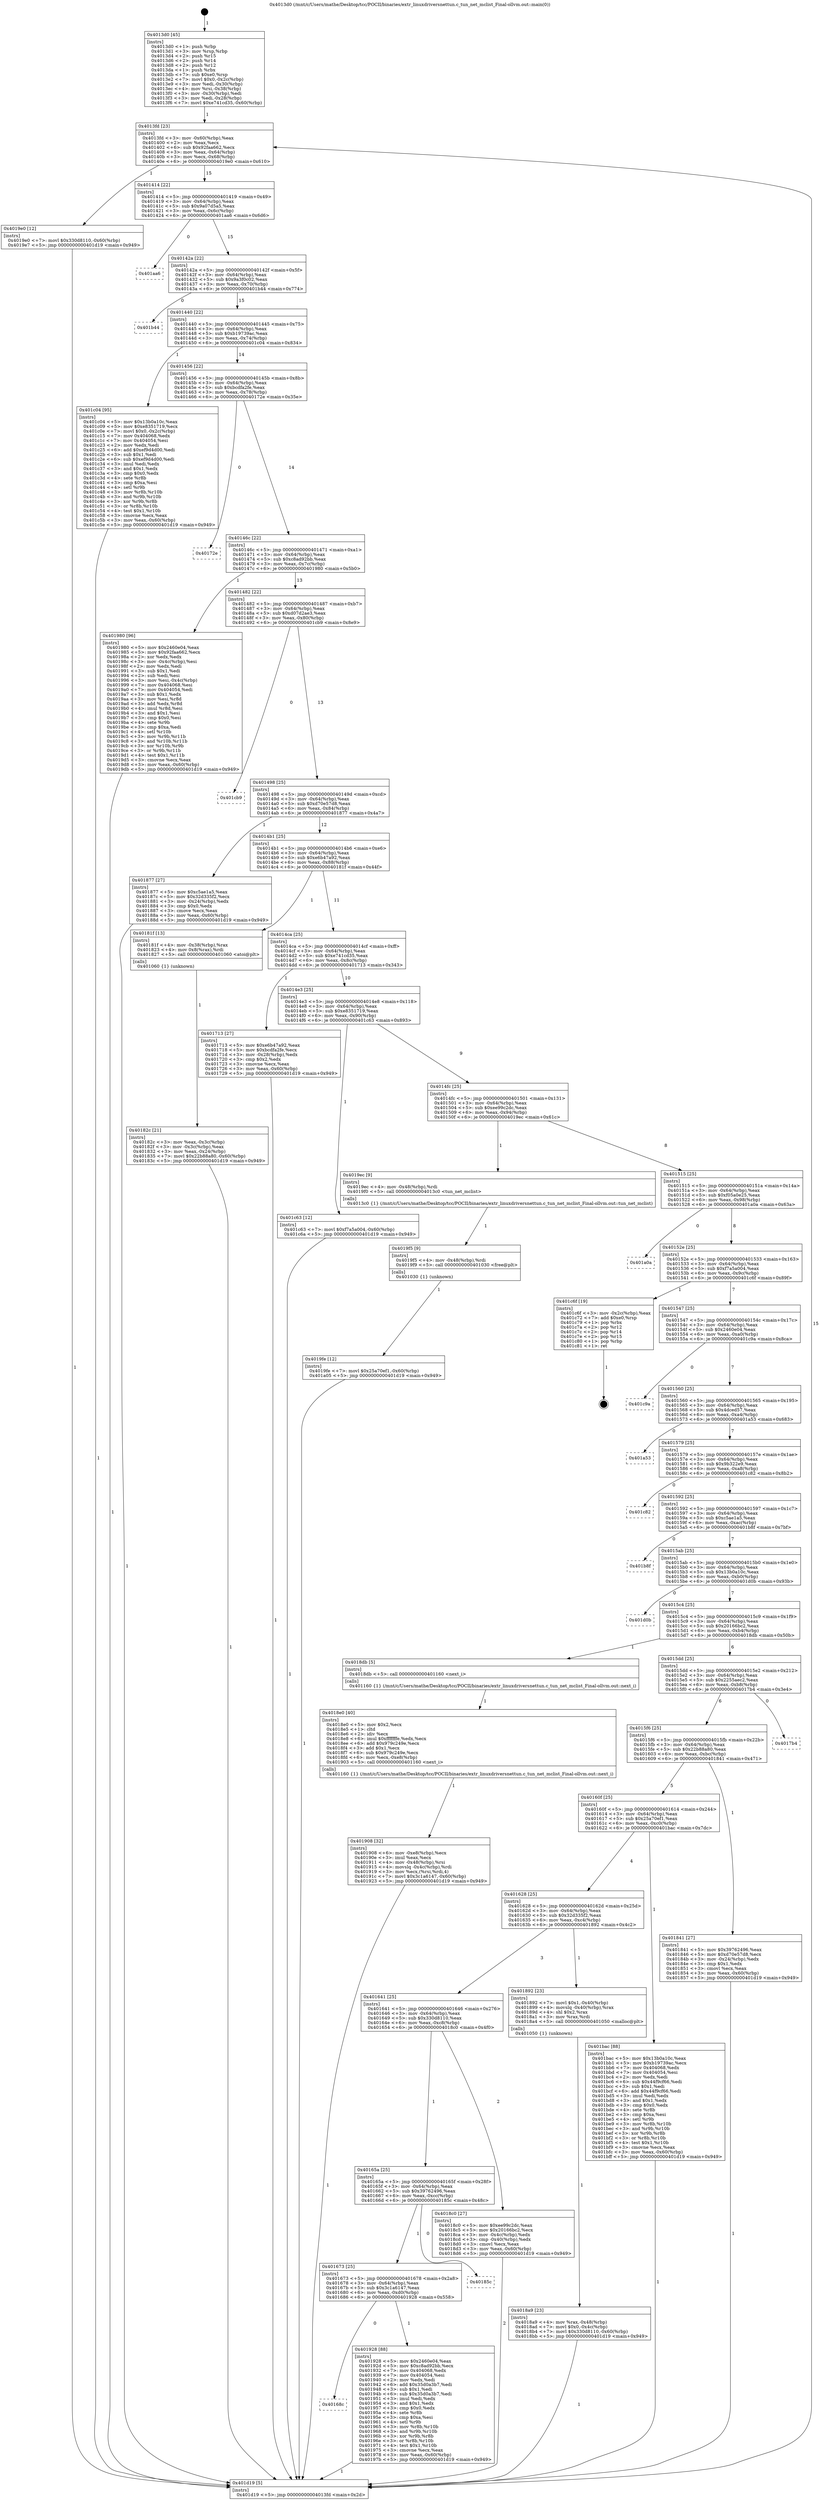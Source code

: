 digraph "0x4013d0" {
  label = "0x4013d0 (/mnt/c/Users/mathe/Desktop/tcc/POCII/binaries/extr_linuxdriversnettun.c_tun_net_mclist_Final-ollvm.out::main(0))"
  labelloc = "t"
  node[shape=record]

  Entry [label="",width=0.3,height=0.3,shape=circle,fillcolor=black,style=filled]
  "0x4013fd" [label="{
     0x4013fd [23]\l
     | [instrs]\l
     &nbsp;&nbsp;0x4013fd \<+3\>: mov -0x60(%rbp),%eax\l
     &nbsp;&nbsp;0x401400 \<+2\>: mov %eax,%ecx\l
     &nbsp;&nbsp;0x401402 \<+6\>: sub $0x92faa662,%ecx\l
     &nbsp;&nbsp;0x401408 \<+3\>: mov %eax,-0x64(%rbp)\l
     &nbsp;&nbsp;0x40140b \<+3\>: mov %ecx,-0x68(%rbp)\l
     &nbsp;&nbsp;0x40140e \<+6\>: je 00000000004019e0 \<main+0x610\>\l
  }"]
  "0x4019e0" [label="{
     0x4019e0 [12]\l
     | [instrs]\l
     &nbsp;&nbsp;0x4019e0 \<+7\>: movl $0x330d8110,-0x60(%rbp)\l
     &nbsp;&nbsp;0x4019e7 \<+5\>: jmp 0000000000401d19 \<main+0x949\>\l
  }"]
  "0x401414" [label="{
     0x401414 [22]\l
     | [instrs]\l
     &nbsp;&nbsp;0x401414 \<+5\>: jmp 0000000000401419 \<main+0x49\>\l
     &nbsp;&nbsp;0x401419 \<+3\>: mov -0x64(%rbp),%eax\l
     &nbsp;&nbsp;0x40141c \<+5\>: sub $0x9a07d5a5,%eax\l
     &nbsp;&nbsp;0x401421 \<+3\>: mov %eax,-0x6c(%rbp)\l
     &nbsp;&nbsp;0x401424 \<+6\>: je 0000000000401aa6 \<main+0x6d6\>\l
  }"]
  Exit [label="",width=0.3,height=0.3,shape=circle,fillcolor=black,style=filled,peripheries=2]
  "0x401aa6" [label="{
     0x401aa6\l
  }", style=dashed]
  "0x40142a" [label="{
     0x40142a [22]\l
     | [instrs]\l
     &nbsp;&nbsp;0x40142a \<+5\>: jmp 000000000040142f \<main+0x5f\>\l
     &nbsp;&nbsp;0x40142f \<+3\>: mov -0x64(%rbp),%eax\l
     &nbsp;&nbsp;0x401432 \<+5\>: sub $0x9a3f0c02,%eax\l
     &nbsp;&nbsp;0x401437 \<+3\>: mov %eax,-0x70(%rbp)\l
     &nbsp;&nbsp;0x40143a \<+6\>: je 0000000000401b44 \<main+0x774\>\l
  }"]
  "0x4019fe" [label="{
     0x4019fe [12]\l
     | [instrs]\l
     &nbsp;&nbsp;0x4019fe \<+7\>: movl $0x25a70ef1,-0x60(%rbp)\l
     &nbsp;&nbsp;0x401a05 \<+5\>: jmp 0000000000401d19 \<main+0x949\>\l
  }"]
  "0x401b44" [label="{
     0x401b44\l
  }", style=dashed]
  "0x401440" [label="{
     0x401440 [22]\l
     | [instrs]\l
     &nbsp;&nbsp;0x401440 \<+5\>: jmp 0000000000401445 \<main+0x75\>\l
     &nbsp;&nbsp;0x401445 \<+3\>: mov -0x64(%rbp),%eax\l
     &nbsp;&nbsp;0x401448 \<+5\>: sub $0xb19739ac,%eax\l
     &nbsp;&nbsp;0x40144d \<+3\>: mov %eax,-0x74(%rbp)\l
     &nbsp;&nbsp;0x401450 \<+6\>: je 0000000000401c04 \<main+0x834\>\l
  }"]
  "0x4019f5" [label="{
     0x4019f5 [9]\l
     | [instrs]\l
     &nbsp;&nbsp;0x4019f5 \<+4\>: mov -0x48(%rbp),%rdi\l
     &nbsp;&nbsp;0x4019f9 \<+5\>: call 0000000000401030 \<free@plt\>\l
     | [calls]\l
     &nbsp;&nbsp;0x401030 \{1\} (unknown)\l
  }"]
  "0x401c04" [label="{
     0x401c04 [95]\l
     | [instrs]\l
     &nbsp;&nbsp;0x401c04 \<+5\>: mov $0x13b0a10c,%eax\l
     &nbsp;&nbsp;0x401c09 \<+5\>: mov $0xe8351719,%ecx\l
     &nbsp;&nbsp;0x401c0e \<+7\>: movl $0x0,-0x2c(%rbp)\l
     &nbsp;&nbsp;0x401c15 \<+7\>: mov 0x404068,%edx\l
     &nbsp;&nbsp;0x401c1c \<+7\>: mov 0x404054,%esi\l
     &nbsp;&nbsp;0x401c23 \<+2\>: mov %edx,%edi\l
     &nbsp;&nbsp;0x401c25 \<+6\>: add $0xef9d4d00,%edi\l
     &nbsp;&nbsp;0x401c2b \<+3\>: sub $0x1,%edi\l
     &nbsp;&nbsp;0x401c2e \<+6\>: sub $0xef9d4d00,%edi\l
     &nbsp;&nbsp;0x401c34 \<+3\>: imul %edi,%edx\l
     &nbsp;&nbsp;0x401c37 \<+3\>: and $0x1,%edx\l
     &nbsp;&nbsp;0x401c3a \<+3\>: cmp $0x0,%edx\l
     &nbsp;&nbsp;0x401c3d \<+4\>: sete %r8b\l
     &nbsp;&nbsp;0x401c41 \<+3\>: cmp $0xa,%esi\l
     &nbsp;&nbsp;0x401c44 \<+4\>: setl %r9b\l
     &nbsp;&nbsp;0x401c48 \<+3\>: mov %r8b,%r10b\l
     &nbsp;&nbsp;0x401c4b \<+3\>: and %r9b,%r10b\l
     &nbsp;&nbsp;0x401c4e \<+3\>: xor %r9b,%r8b\l
     &nbsp;&nbsp;0x401c51 \<+3\>: or %r8b,%r10b\l
     &nbsp;&nbsp;0x401c54 \<+4\>: test $0x1,%r10b\l
     &nbsp;&nbsp;0x401c58 \<+3\>: cmovne %ecx,%eax\l
     &nbsp;&nbsp;0x401c5b \<+3\>: mov %eax,-0x60(%rbp)\l
     &nbsp;&nbsp;0x401c5e \<+5\>: jmp 0000000000401d19 \<main+0x949\>\l
  }"]
  "0x401456" [label="{
     0x401456 [22]\l
     | [instrs]\l
     &nbsp;&nbsp;0x401456 \<+5\>: jmp 000000000040145b \<main+0x8b\>\l
     &nbsp;&nbsp;0x40145b \<+3\>: mov -0x64(%rbp),%eax\l
     &nbsp;&nbsp;0x40145e \<+5\>: sub $0xbcdfa2fe,%eax\l
     &nbsp;&nbsp;0x401463 \<+3\>: mov %eax,-0x78(%rbp)\l
     &nbsp;&nbsp;0x401466 \<+6\>: je 000000000040172e \<main+0x35e\>\l
  }"]
  "0x40168c" [label="{
     0x40168c\l
  }", style=dashed]
  "0x40172e" [label="{
     0x40172e\l
  }", style=dashed]
  "0x40146c" [label="{
     0x40146c [22]\l
     | [instrs]\l
     &nbsp;&nbsp;0x40146c \<+5\>: jmp 0000000000401471 \<main+0xa1\>\l
     &nbsp;&nbsp;0x401471 \<+3\>: mov -0x64(%rbp),%eax\l
     &nbsp;&nbsp;0x401474 \<+5\>: sub $0xc8ad92bb,%eax\l
     &nbsp;&nbsp;0x401479 \<+3\>: mov %eax,-0x7c(%rbp)\l
     &nbsp;&nbsp;0x40147c \<+6\>: je 0000000000401980 \<main+0x5b0\>\l
  }"]
  "0x401928" [label="{
     0x401928 [88]\l
     | [instrs]\l
     &nbsp;&nbsp;0x401928 \<+5\>: mov $0x2460e04,%eax\l
     &nbsp;&nbsp;0x40192d \<+5\>: mov $0xc8ad92bb,%ecx\l
     &nbsp;&nbsp;0x401932 \<+7\>: mov 0x404068,%edx\l
     &nbsp;&nbsp;0x401939 \<+7\>: mov 0x404054,%esi\l
     &nbsp;&nbsp;0x401940 \<+2\>: mov %edx,%edi\l
     &nbsp;&nbsp;0x401942 \<+6\>: add $0x35d0a3b7,%edi\l
     &nbsp;&nbsp;0x401948 \<+3\>: sub $0x1,%edi\l
     &nbsp;&nbsp;0x40194b \<+6\>: sub $0x35d0a3b7,%edi\l
     &nbsp;&nbsp;0x401951 \<+3\>: imul %edi,%edx\l
     &nbsp;&nbsp;0x401954 \<+3\>: and $0x1,%edx\l
     &nbsp;&nbsp;0x401957 \<+3\>: cmp $0x0,%edx\l
     &nbsp;&nbsp;0x40195a \<+4\>: sete %r8b\l
     &nbsp;&nbsp;0x40195e \<+3\>: cmp $0xa,%esi\l
     &nbsp;&nbsp;0x401961 \<+4\>: setl %r9b\l
     &nbsp;&nbsp;0x401965 \<+3\>: mov %r8b,%r10b\l
     &nbsp;&nbsp;0x401968 \<+3\>: and %r9b,%r10b\l
     &nbsp;&nbsp;0x40196b \<+3\>: xor %r9b,%r8b\l
     &nbsp;&nbsp;0x40196e \<+3\>: or %r8b,%r10b\l
     &nbsp;&nbsp;0x401971 \<+4\>: test $0x1,%r10b\l
     &nbsp;&nbsp;0x401975 \<+3\>: cmovne %ecx,%eax\l
     &nbsp;&nbsp;0x401978 \<+3\>: mov %eax,-0x60(%rbp)\l
     &nbsp;&nbsp;0x40197b \<+5\>: jmp 0000000000401d19 \<main+0x949\>\l
  }"]
  "0x401980" [label="{
     0x401980 [96]\l
     | [instrs]\l
     &nbsp;&nbsp;0x401980 \<+5\>: mov $0x2460e04,%eax\l
     &nbsp;&nbsp;0x401985 \<+5\>: mov $0x92faa662,%ecx\l
     &nbsp;&nbsp;0x40198a \<+2\>: xor %edx,%edx\l
     &nbsp;&nbsp;0x40198c \<+3\>: mov -0x4c(%rbp),%esi\l
     &nbsp;&nbsp;0x40198f \<+2\>: mov %edx,%edi\l
     &nbsp;&nbsp;0x401991 \<+3\>: sub $0x1,%edi\l
     &nbsp;&nbsp;0x401994 \<+2\>: sub %edi,%esi\l
     &nbsp;&nbsp;0x401996 \<+3\>: mov %esi,-0x4c(%rbp)\l
     &nbsp;&nbsp;0x401999 \<+7\>: mov 0x404068,%esi\l
     &nbsp;&nbsp;0x4019a0 \<+7\>: mov 0x404054,%edi\l
     &nbsp;&nbsp;0x4019a7 \<+3\>: sub $0x1,%edx\l
     &nbsp;&nbsp;0x4019aa \<+3\>: mov %esi,%r8d\l
     &nbsp;&nbsp;0x4019ad \<+3\>: add %edx,%r8d\l
     &nbsp;&nbsp;0x4019b0 \<+4\>: imul %r8d,%esi\l
     &nbsp;&nbsp;0x4019b4 \<+3\>: and $0x1,%esi\l
     &nbsp;&nbsp;0x4019b7 \<+3\>: cmp $0x0,%esi\l
     &nbsp;&nbsp;0x4019ba \<+4\>: sete %r9b\l
     &nbsp;&nbsp;0x4019be \<+3\>: cmp $0xa,%edi\l
     &nbsp;&nbsp;0x4019c1 \<+4\>: setl %r10b\l
     &nbsp;&nbsp;0x4019c5 \<+3\>: mov %r9b,%r11b\l
     &nbsp;&nbsp;0x4019c8 \<+3\>: and %r10b,%r11b\l
     &nbsp;&nbsp;0x4019cb \<+3\>: xor %r10b,%r9b\l
     &nbsp;&nbsp;0x4019ce \<+3\>: or %r9b,%r11b\l
     &nbsp;&nbsp;0x4019d1 \<+4\>: test $0x1,%r11b\l
     &nbsp;&nbsp;0x4019d5 \<+3\>: cmovne %ecx,%eax\l
     &nbsp;&nbsp;0x4019d8 \<+3\>: mov %eax,-0x60(%rbp)\l
     &nbsp;&nbsp;0x4019db \<+5\>: jmp 0000000000401d19 \<main+0x949\>\l
  }"]
  "0x401482" [label="{
     0x401482 [22]\l
     | [instrs]\l
     &nbsp;&nbsp;0x401482 \<+5\>: jmp 0000000000401487 \<main+0xb7\>\l
     &nbsp;&nbsp;0x401487 \<+3\>: mov -0x64(%rbp),%eax\l
     &nbsp;&nbsp;0x40148a \<+5\>: sub $0xd07d2ae3,%eax\l
     &nbsp;&nbsp;0x40148f \<+3\>: mov %eax,-0x80(%rbp)\l
     &nbsp;&nbsp;0x401492 \<+6\>: je 0000000000401cb9 \<main+0x8e9\>\l
  }"]
  "0x401673" [label="{
     0x401673 [25]\l
     | [instrs]\l
     &nbsp;&nbsp;0x401673 \<+5\>: jmp 0000000000401678 \<main+0x2a8\>\l
     &nbsp;&nbsp;0x401678 \<+3\>: mov -0x64(%rbp),%eax\l
     &nbsp;&nbsp;0x40167b \<+5\>: sub $0x3c1a6147,%eax\l
     &nbsp;&nbsp;0x401680 \<+6\>: mov %eax,-0xd0(%rbp)\l
     &nbsp;&nbsp;0x401686 \<+6\>: je 0000000000401928 \<main+0x558\>\l
  }"]
  "0x401cb9" [label="{
     0x401cb9\l
  }", style=dashed]
  "0x401498" [label="{
     0x401498 [25]\l
     | [instrs]\l
     &nbsp;&nbsp;0x401498 \<+5\>: jmp 000000000040149d \<main+0xcd\>\l
     &nbsp;&nbsp;0x40149d \<+3\>: mov -0x64(%rbp),%eax\l
     &nbsp;&nbsp;0x4014a0 \<+5\>: sub $0xd70e57d8,%eax\l
     &nbsp;&nbsp;0x4014a5 \<+6\>: mov %eax,-0x84(%rbp)\l
     &nbsp;&nbsp;0x4014ab \<+6\>: je 0000000000401877 \<main+0x4a7\>\l
  }"]
  "0x40185c" [label="{
     0x40185c\l
  }", style=dashed]
  "0x401877" [label="{
     0x401877 [27]\l
     | [instrs]\l
     &nbsp;&nbsp;0x401877 \<+5\>: mov $0xc5ae1a5,%eax\l
     &nbsp;&nbsp;0x40187c \<+5\>: mov $0x32d335f2,%ecx\l
     &nbsp;&nbsp;0x401881 \<+3\>: mov -0x24(%rbp),%edx\l
     &nbsp;&nbsp;0x401884 \<+3\>: cmp $0x0,%edx\l
     &nbsp;&nbsp;0x401887 \<+3\>: cmove %ecx,%eax\l
     &nbsp;&nbsp;0x40188a \<+3\>: mov %eax,-0x60(%rbp)\l
     &nbsp;&nbsp;0x40188d \<+5\>: jmp 0000000000401d19 \<main+0x949\>\l
  }"]
  "0x4014b1" [label="{
     0x4014b1 [25]\l
     | [instrs]\l
     &nbsp;&nbsp;0x4014b1 \<+5\>: jmp 00000000004014b6 \<main+0xe6\>\l
     &nbsp;&nbsp;0x4014b6 \<+3\>: mov -0x64(%rbp),%eax\l
     &nbsp;&nbsp;0x4014b9 \<+5\>: sub $0xe6b47a92,%eax\l
     &nbsp;&nbsp;0x4014be \<+6\>: mov %eax,-0x88(%rbp)\l
     &nbsp;&nbsp;0x4014c4 \<+6\>: je 000000000040181f \<main+0x44f\>\l
  }"]
  "0x401908" [label="{
     0x401908 [32]\l
     | [instrs]\l
     &nbsp;&nbsp;0x401908 \<+6\>: mov -0xe8(%rbp),%ecx\l
     &nbsp;&nbsp;0x40190e \<+3\>: imul %eax,%ecx\l
     &nbsp;&nbsp;0x401911 \<+4\>: mov -0x48(%rbp),%rsi\l
     &nbsp;&nbsp;0x401915 \<+4\>: movslq -0x4c(%rbp),%rdi\l
     &nbsp;&nbsp;0x401919 \<+3\>: mov %ecx,(%rsi,%rdi,4)\l
     &nbsp;&nbsp;0x40191c \<+7\>: movl $0x3c1a6147,-0x60(%rbp)\l
     &nbsp;&nbsp;0x401923 \<+5\>: jmp 0000000000401d19 \<main+0x949\>\l
  }"]
  "0x40181f" [label="{
     0x40181f [13]\l
     | [instrs]\l
     &nbsp;&nbsp;0x40181f \<+4\>: mov -0x38(%rbp),%rax\l
     &nbsp;&nbsp;0x401823 \<+4\>: mov 0x8(%rax),%rdi\l
     &nbsp;&nbsp;0x401827 \<+5\>: call 0000000000401060 \<atoi@plt\>\l
     | [calls]\l
     &nbsp;&nbsp;0x401060 \{1\} (unknown)\l
  }"]
  "0x4014ca" [label="{
     0x4014ca [25]\l
     | [instrs]\l
     &nbsp;&nbsp;0x4014ca \<+5\>: jmp 00000000004014cf \<main+0xff\>\l
     &nbsp;&nbsp;0x4014cf \<+3\>: mov -0x64(%rbp),%eax\l
     &nbsp;&nbsp;0x4014d2 \<+5\>: sub $0xe741cd35,%eax\l
     &nbsp;&nbsp;0x4014d7 \<+6\>: mov %eax,-0x8c(%rbp)\l
     &nbsp;&nbsp;0x4014dd \<+6\>: je 0000000000401713 \<main+0x343\>\l
  }"]
  "0x4018e0" [label="{
     0x4018e0 [40]\l
     | [instrs]\l
     &nbsp;&nbsp;0x4018e0 \<+5\>: mov $0x2,%ecx\l
     &nbsp;&nbsp;0x4018e5 \<+1\>: cltd\l
     &nbsp;&nbsp;0x4018e6 \<+2\>: idiv %ecx\l
     &nbsp;&nbsp;0x4018e8 \<+6\>: imul $0xfffffffe,%edx,%ecx\l
     &nbsp;&nbsp;0x4018ee \<+6\>: add $0x979c249e,%ecx\l
     &nbsp;&nbsp;0x4018f4 \<+3\>: add $0x1,%ecx\l
     &nbsp;&nbsp;0x4018f7 \<+6\>: sub $0x979c249e,%ecx\l
     &nbsp;&nbsp;0x4018fd \<+6\>: mov %ecx,-0xe8(%rbp)\l
     &nbsp;&nbsp;0x401903 \<+5\>: call 0000000000401160 \<next_i\>\l
     | [calls]\l
     &nbsp;&nbsp;0x401160 \{1\} (/mnt/c/Users/mathe/Desktop/tcc/POCII/binaries/extr_linuxdriversnettun.c_tun_net_mclist_Final-ollvm.out::next_i)\l
  }"]
  "0x401713" [label="{
     0x401713 [27]\l
     | [instrs]\l
     &nbsp;&nbsp;0x401713 \<+5\>: mov $0xe6b47a92,%eax\l
     &nbsp;&nbsp;0x401718 \<+5\>: mov $0xbcdfa2fe,%ecx\l
     &nbsp;&nbsp;0x40171d \<+3\>: mov -0x28(%rbp),%edx\l
     &nbsp;&nbsp;0x401720 \<+3\>: cmp $0x2,%edx\l
     &nbsp;&nbsp;0x401723 \<+3\>: cmovne %ecx,%eax\l
     &nbsp;&nbsp;0x401726 \<+3\>: mov %eax,-0x60(%rbp)\l
     &nbsp;&nbsp;0x401729 \<+5\>: jmp 0000000000401d19 \<main+0x949\>\l
  }"]
  "0x4014e3" [label="{
     0x4014e3 [25]\l
     | [instrs]\l
     &nbsp;&nbsp;0x4014e3 \<+5\>: jmp 00000000004014e8 \<main+0x118\>\l
     &nbsp;&nbsp;0x4014e8 \<+3\>: mov -0x64(%rbp),%eax\l
     &nbsp;&nbsp;0x4014eb \<+5\>: sub $0xe8351719,%eax\l
     &nbsp;&nbsp;0x4014f0 \<+6\>: mov %eax,-0x90(%rbp)\l
     &nbsp;&nbsp;0x4014f6 \<+6\>: je 0000000000401c63 \<main+0x893\>\l
  }"]
  "0x401d19" [label="{
     0x401d19 [5]\l
     | [instrs]\l
     &nbsp;&nbsp;0x401d19 \<+5\>: jmp 00000000004013fd \<main+0x2d\>\l
  }"]
  "0x4013d0" [label="{
     0x4013d0 [45]\l
     | [instrs]\l
     &nbsp;&nbsp;0x4013d0 \<+1\>: push %rbp\l
     &nbsp;&nbsp;0x4013d1 \<+3\>: mov %rsp,%rbp\l
     &nbsp;&nbsp;0x4013d4 \<+2\>: push %r15\l
     &nbsp;&nbsp;0x4013d6 \<+2\>: push %r14\l
     &nbsp;&nbsp;0x4013d8 \<+2\>: push %r12\l
     &nbsp;&nbsp;0x4013da \<+1\>: push %rbx\l
     &nbsp;&nbsp;0x4013db \<+7\>: sub $0xe0,%rsp\l
     &nbsp;&nbsp;0x4013e2 \<+7\>: movl $0x0,-0x2c(%rbp)\l
     &nbsp;&nbsp;0x4013e9 \<+3\>: mov %edi,-0x30(%rbp)\l
     &nbsp;&nbsp;0x4013ec \<+4\>: mov %rsi,-0x38(%rbp)\l
     &nbsp;&nbsp;0x4013f0 \<+3\>: mov -0x30(%rbp),%edi\l
     &nbsp;&nbsp;0x4013f3 \<+3\>: mov %edi,-0x28(%rbp)\l
     &nbsp;&nbsp;0x4013f6 \<+7\>: movl $0xe741cd35,-0x60(%rbp)\l
  }"]
  "0x40182c" [label="{
     0x40182c [21]\l
     | [instrs]\l
     &nbsp;&nbsp;0x40182c \<+3\>: mov %eax,-0x3c(%rbp)\l
     &nbsp;&nbsp;0x40182f \<+3\>: mov -0x3c(%rbp),%eax\l
     &nbsp;&nbsp;0x401832 \<+3\>: mov %eax,-0x24(%rbp)\l
     &nbsp;&nbsp;0x401835 \<+7\>: movl $0x22b88a80,-0x60(%rbp)\l
     &nbsp;&nbsp;0x40183c \<+5\>: jmp 0000000000401d19 \<main+0x949\>\l
  }"]
  "0x40165a" [label="{
     0x40165a [25]\l
     | [instrs]\l
     &nbsp;&nbsp;0x40165a \<+5\>: jmp 000000000040165f \<main+0x28f\>\l
     &nbsp;&nbsp;0x40165f \<+3\>: mov -0x64(%rbp),%eax\l
     &nbsp;&nbsp;0x401662 \<+5\>: sub $0x39762496,%eax\l
     &nbsp;&nbsp;0x401667 \<+6\>: mov %eax,-0xcc(%rbp)\l
     &nbsp;&nbsp;0x40166d \<+6\>: je 000000000040185c \<main+0x48c\>\l
  }"]
  "0x401c63" [label="{
     0x401c63 [12]\l
     | [instrs]\l
     &nbsp;&nbsp;0x401c63 \<+7\>: movl $0xf7a5a004,-0x60(%rbp)\l
     &nbsp;&nbsp;0x401c6a \<+5\>: jmp 0000000000401d19 \<main+0x949\>\l
  }"]
  "0x4014fc" [label="{
     0x4014fc [25]\l
     | [instrs]\l
     &nbsp;&nbsp;0x4014fc \<+5\>: jmp 0000000000401501 \<main+0x131\>\l
     &nbsp;&nbsp;0x401501 \<+3\>: mov -0x64(%rbp),%eax\l
     &nbsp;&nbsp;0x401504 \<+5\>: sub $0xee99c2dc,%eax\l
     &nbsp;&nbsp;0x401509 \<+6\>: mov %eax,-0x94(%rbp)\l
     &nbsp;&nbsp;0x40150f \<+6\>: je 00000000004019ec \<main+0x61c\>\l
  }"]
  "0x4018c0" [label="{
     0x4018c0 [27]\l
     | [instrs]\l
     &nbsp;&nbsp;0x4018c0 \<+5\>: mov $0xee99c2dc,%eax\l
     &nbsp;&nbsp;0x4018c5 \<+5\>: mov $0x20166bc2,%ecx\l
     &nbsp;&nbsp;0x4018ca \<+3\>: mov -0x4c(%rbp),%edx\l
     &nbsp;&nbsp;0x4018cd \<+3\>: cmp -0x40(%rbp),%edx\l
     &nbsp;&nbsp;0x4018d0 \<+3\>: cmovl %ecx,%eax\l
     &nbsp;&nbsp;0x4018d3 \<+3\>: mov %eax,-0x60(%rbp)\l
     &nbsp;&nbsp;0x4018d6 \<+5\>: jmp 0000000000401d19 \<main+0x949\>\l
  }"]
  "0x4019ec" [label="{
     0x4019ec [9]\l
     | [instrs]\l
     &nbsp;&nbsp;0x4019ec \<+4\>: mov -0x48(%rbp),%rdi\l
     &nbsp;&nbsp;0x4019f0 \<+5\>: call 00000000004013c0 \<tun_net_mclist\>\l
     | [calls]\l
     &nbsp;&nbsp;0x4013c0 \{1\} (/mnt/c/Users/mathe/Desktop/tcc/POCII/binaries/extr_linuxdriversnettun.c_tun_net_mclist_Final-ollvm.out::tun_net_mclist)\l
  }"]
  "0x401515" [label="{
     0x401515 [25]\l
     | [instrs]\l
     &nbsp;&nbsp;0x401515 \<+5\>: jmp 000000000040151a \<main+0x14a\>\l
     &nbsp;&nbsp;0x40151a \<+3\>: mov -0x64(%rbp),%eax\l
     &nbsp;&nbsp;0x40151d \<+5\>: sub $0xf05a0e25,%eax\l
     &nbsp;&nbsp;0x401522 \<+6\>: mov %eax,-0x98(%rbp)\l
     &nbsp;&nbsp;0x401528 \<+6\>: je 0000000000401a0a \<main+0x63a\>\l
  }"]
  "0x4018a9" [label="{
     0x4018a9 [23]\l
     | [instrs]\l
     &nbsp;&nbsp;0x4018a9 \<+4\>: mov %rax,-0x48(%rbp)\l
     &nbsp;&nbsp;0x4018ad \<+7\>: movl $0x0,-0x4c(%rbp)\l
     &nbsp;&nbsp;0x4018b4 \<+7\>: movl $0x330d8110,-0x60(%rbp)\l
     &nbsp;&nbsp;0x4018bb \<+5\>: jmp 0000000000401d19 \<main+0x949\>\l
  }"]
  "0x401a0a" [label="{
     0x401a0a\l
  }", style=dashed]
  "0x40152e" [label="{
     0x40152e [25]\l
     | [instrs]\l
     &nbsp;&nbsp;0x40152e \<+5\>: jmp 0000000000401533 \<main+0x163\>\l
     &nbsp;&nbsp;0x401533 \<+3\>: mov -0x64(%rbp),%eax\l
     &nbsp;&nbsp;0x401536 \<+5\>: sub $0xf7a5a004,%eax\l
     &nbsp;&nbsp;0x40153b \<+6\>: mov %eax,-0x9c(%rbp)\l
     &nbsp;&nbsp;0x401541 \<+6\>: je 0000000000401c6f \<main+0x89f\>\l
  }"]
  "0x401641" [label="{
     0x401641 [25]\l
     | [instrs]\l
     &nbsp;&nbsp;0x401641 \<+5\>: jmp 0000000000401646 \<main+0x276\>\l
     &nbsp;&nbsp;0x401646 \<+3\>: mov -0x64(%rbp),%eax\l
     &nbsp;&nbsp;0x401649 \<+5\>: sub $0x330d8110,%eax\l
     &nbsp;&nbsp;0x40164e \<+6\>: mov %eax,-0xc8(%rbp)\l
     &nbsp;&nbsp;0x401654 \<+6\>: je 00000000004018c0 \<main+0x4f0\>\l
  }"]
  "0x401c6f" [label="{
     0x401c6f [19]\l
     | [instrs]\l
     &nbsp;&nbsp;0x401c6f \<+3\>: mov -0x2c(%rbp),%eax\l
     &nbsp;&nbsp;0x401c72 \<+7\>: add $0xe0,%rsp\l
     &nbsp;&nbsp;0x401c79 \<+1\>: pop %rbx\l
     &nbsp;&nbsp;0x401c7a \<+2\>: pop %r12\l
     &nbsp;&nbsp;0x401c7c \<+2\>: pop %r14\l
     &nbsp;&nbsp;0x401c7e \<+2\>: pop %r15\l
     &nbsp;&nbsp;0x401c80 \<+1\>: pop %rbp\l
     &nbsp;&nbsp;0x401c81 \<+1\>: ret\l
  }"]
  "0x401547" [label="{
     0x401547 [25]\l
     | [instrs]\l
     &nbsp;&nbsp;0x401547 \<+5\>: jmp 000000000040154c \<main+0x17c\>\l
     &nbsp;&nbsp;0x40154c \<+3\>: mov -0x64(%rbp),%eax\l
     &nbsp;&nbsp;0x40154f \<+5\>: sub $0x2460e04,%eax\l
     &nbsp;&nbsp;0x401554 \<+6\>: mov %eax,-0xa0(%rbp)\l
     &nbsp;&nbsp;0x40155a \<+6\>: je 0000000000401c9a \<main+0x8ca\>\l
  }"]
  "0x401892" [label="{
     0x401892 [23]\l
     | [instrs]\l
     &nbsp;&nbsp;0x401892 \<+7\>: movl $0x1,-0x40(%rbp)\l
     &nbsp;&nbsp;0x401899 \<+4\>: movslq -0x40(%rbp),%rax\l
     &nbsp;&nbsp;0x40189d \<+4\>: shl $0x2,%rax\l
     &nbsp;&nbsp;0x4018a1 \<+3\>: mov %rax,%rdi\l
     &nbsp;&nbsp;0x4018a4 \<+5\>: call 0000000000401050 \<malloc@plt\>\l
     | [calls]\l
     &nbsp;&nbsp;0x401050 \{1\} (unknown)\l
  }"]
  "0x401c9a" [label="{
     0x401c9a\l
  }", style=dashed]
  "0x401560" [label="{
     0x401560 [25]\l
     | [instrs]\l
     &nbsp;&nbsp;0x401560 \<+5\>: jmp 0000000000401565 \<main+0x195\>\l
     &nbsp;&nbsp;0x401565 \<+3\>: mov -0x64(%rbp),%eax\l
     &nbsp;&nbsp;0x401568 \<+5\>: sub $0x4dced57,%eax\l
     &nbsp;&nbsp;0x40156d \<+6\>: mov %eax,-0xa4(%rbp)\l
     &nbsp;&nbsp;0x401573 \<+6\>: je 0000000000401a53 \<main+0x683\>\l
  }"]
  "0x401628" [label="{
     0x401628 [25]\l
     | [instrs]\l
     &nbsp;&nbsp;0x401628 \<+5\>: jmp 000000000040162d \<main+0x25d\>\l
     &nbsp;&nbsp;0x40162d \<+3\>: mov -0x64(%rbp),%eax\l
     &nbsp;&nbsp;0x401630 \<+5\>: sub $0x32d335f2,%eax\l
     &nbsp;&nbsp;0x401635 \<+6\>: mov %eax,-0xc4(%rbp)\l
     &nbsp;&nbsp;0x40163b \<+6\>: je 0000000000401892 \<main+0x4c2\>\l
  }"]
  "0x401a53" [label="{
     0x401a53\l
  }", style=dashed]
  "0x401579" [label="{
     0x401579 [25]\l
     | [instrs]\l
     &nbsp;&nbsp;0x401579 \<+5\>: jmp 000000000040157e \<main+0x1ae\>\l
     &nbsp;&nbsp;0x40157e \<+3\>: mov -0x64(%rbp),%eax\l
     &nbsp;&nbsp;0x401581 \<+5\>: sub $0x9b322e9,%eax\l
     &nbsp;&nbsp;0x401586 \<+6\>: mov %eax,-0xa8(%rbp)\l
     &nbsp;&nbsp;0x40158c \<+6\>: je 0000000000401c82 \<main+0x8b2\>\l
  }"]
  "0x401bac" [label="{
     0x401bac [88]\l
     | [instrs]\l
     &nbsp;&nbsp;0x401bac \<+5\>: mov $0x13b0a10c,%eax\l
     &nbsp;&nbsp;0x401bb1 \<+5\>: mov $0xb19739ac,%ecx\l
     &nbsp;&nbsp;0x401bb6 \<+7\>: mov 0x404068,%edx\l
     &nbsp;&nbsp;0x401bbd \<+7\>: mov 0x404054,%esi\l
     &nbsp;&nbsp;0x401bc4 \<+2\>: mov %edx,%edi\l
     &nbsp;&nbsp;0x401bc6 \<+6\>: sub $0x44f9cf66,%edi\l
     &nbsp;&nbsp;0x401bcc \<+3\>: sub $0x1,%edi\l
     &nbsp;&nbsp;0x401bcf \<+6\>: add $0x44f9cf66,%edi\l
     &nbsp;&nbsp;0x401bd5 \<+3\>: imul %edi,%edx\l
     &nbsp;&nbsp;0x401bd8 \<+3\>: and $0x1,%edx\l
     &nbsp;&nbsp;0x401bdb \<+3\>: cmp $0x0,%edx\l
     &nbsp;&nbsp;0x401bde \<+4\>: sete %r8b\l
     &nbsp;&nbsp;0x401be2 \<+3\>: cmp $0xa,%esi\l
     &nbsp;&nbsp;0x401be5 \<+4\>: setl %r9b\l
     &nbsp;&nbsp;0x401be9 \<+3\>: mov %r8b,%r10b\l
     &nbsp;&nbsp;0x401bec \<+3\>: and %r9b,%r10b\l
     &nbsp;&nbsp;0x401bef \<+3\>: xor %r9b,%r8b\l
     &nbsp;&nbsp;0x401bf2 \<+3\>: or %r8b,%r10b\l
     &nbsp;&nbsp;0x401bf5 \<+4\>: test $0x1,%r10b\l
     &nbsp;&nbsp;0x401bf9 \<+3\>: cmovne %ecx,%eax\l
     &nbsp;&nbsp;0x401bfc \<+3\>: mov %eax,-0x60(%rbp)\l
     &nbsp;&nbsp;0x401bff \<+5\>: jmp 0000000000401d19 \<main+0x949\>\l
  }"]
  "0x401c82" [label="{
     0x401c82\l
  }", style=dashed]
  "0x401592" [label="{
     0x401592 [25]\l
     | [instrs]\l
     &nbsp;&nbsp;0x401592 \<+5\>: jmp 0000000000401597 \<main+0x1c7\>\l
     &nbsp;&nbsp;0x401597 \<+3\>: mov -0x64(%rbp),%eax\l
     &nbsp;&nbsp;0x40159a \<+5\>: sub $0xc5ae1a5,%eax\l
     &nbsp;&nbsp;0x40159f \<+6\>: mov %eax,-0xac(%rbp)\l
     &nbsp;&nbsp;0x4015a5 \<+6\>: je 0000000000401b8f \<main+0x7bf\>\l
  }"]
  "0x40160f" [label="{
     0x40160f [25]\l
     | [instrs]\l
     &nbsp;&nbsp;0x40160f \<+5\>: jmp 0000000000401614 \<main+0x244\>\l
     &nbsp;&nbsp;0x401614 \<+3\>: mov -0x64(%rbp),%eax\l
     &nbsp;&nbsp;0x401617 \<+5\>: sub $0x25a70ef1,%eax\l
     &nbsp;&nbsp;0x40161c \<+6\>: mov %eax,-0xc0(%rbp)\l
     &nbsp;&nbsp;0x401622 \<+6\>: je 0000000000401bac \<main+0x7dc\>\l
  }"]
  "0x401b8f" [label="{
     0x401b8f\l
  }", style=dashed]
  "0x4015ab" [label="{
     0x4015ab [25]\l
     | [instrs]\l
     &nbsp;&nbsp;0x4015ab \<+5\>: jmp 00000000004015b0 \<main+0x1e0\>\l
     &nbsp;&nbsp;0x4015b0 \<+3\>: mov -0x64(%rbp),%eax\l
     &nbsp;&nbsp;0x4015b3 \<+5\>: sub $0x13b0a10c,%eax\l
     &nbsp;&nbsp;0x4015b8 \<+6\>: mov %eax,-0xb0(%rbp)\l
     &nbsp;&nbsp;0x4015be \<+6\>: je 0000000000401d0b \<main+0x93b\>\l
  }"]
  "0x401841" [label="{
     0x401841 [27]\l
     | [instrs]\l
     &nbsp;&nbsp;0x401841 \<+5\>: mov $0x39762496,%eax\l
     &nbsp;&nbsp;0x401846 \<+5\>: mov $0xd70e57d8,%ecx\l
     &nbsp;&nbsp;0x40184b \<+3\>: mov -0x24(%rbp),%edx\l
     &nbsp;&nbsp;0x40184e \<+3\>: cmp $0x1,%edx\l
     &nbsp;&nbsp;0x401851 \<+3\>: cmovl %ecx,%eax\l
     &nbsp;&nbsp;0x401854 \<+3\>: mov %eax,-0x60(%rbp)\l
     &nbsp;&nbsp;0x401857 \<+5\>: jmp 0000000000401d19 \<main+0x949\>\l
  }"]
  "0x401d0b" [label="{
     0x401d0b\l
  }", style=dashed]
  "0x4015c4" [label="{
     0x4015c4 [25]\l
     | [instrs]\l
     &nbsp;&nbsp;0x4015c4 \<+5\>: jmp 00000000004015c9 \<main+0x1f9\>\l
     &nbsp;&nbsp;0x4015c9 \<+3\>: mov -0x64(%rbp),%eax\l
     &nbsp;&nbsp;0x4015cc \<+5\>: sub $0x20166bc2,%eax\l
     &nbsp;&nbsp;0x4015d1 \<+6\>: mov %eax,-0xb4(%rbp)\l
     &nbsp;&nbsp;0x4015d7 \<+6\>: je 00000000004018db \<main+0x50b\>\l
  }"]
  "0x4015f6" [label="{
     0x4015f6 [25]\l
     | [instrs]\l
     &nbsp;&nbsp;0x4015f6 \<+5\>: jmp 00000000004015fb \<main+0x22b\>\l
     &nbsp;&nbsp;0x4015fb \<+3\>: mov -0x64(%rbp),%eax\l
     &nbsp;&nbsp;0x4015fe \<+5\>: sub $0x22b88a80,%eax\l
     &nbsp;&nbsp;0x401603 \<+6\>: mov %eax,-0xbc(%rbp)\l
     &nbsp;&nbsp;0x401609 \<+6\>: je 0000000000401841 \<main+0x471\>\l
  }"]
  "0x4018db" [label="{
     0x4018db [5]\l
     | [instrs]\l
     &nbsp;&nbsp;0x4018db \<+5\>: call 0000000000401160 \<next_i\>\l
     | [calls]\l
     &nbsp;&nbsp;0x401160 \{1\} (/mnt/c/Users/mathe/Desktop/tcc/POCII/binaries/extr_linuxdriversnettun.c_tun_net_mclist_Final-ollvm.out::next_i)\l
  }"]
  "0x4015dd" [label="{
     0x4015dd [25]\l
     | [instrs]\l
     &nbsp;&nbsp;0x4015dd \<+5\>: jmp 00000000004015e2 \<main+0x212\>\l
     &nbsp;&nbsp;0x4015e2 \<+3\>: mov -0x64(%rbp),%eax\l
     &nbsp;&nbsp;0x4015e5 \<+5\>: sub $0x2255aec2,%eax\l
     &nbsp;&nbsp;0x4015ea \<+6\>: mov %eax,-0xb8(%rbp)\l
     &nbsp;&nbsp;0x4015f0 \<+6\>: je 00000000004017b4 \<main+0x3e4\>\l
  }"]
  "0x4017b4" [label="{
     0x4017b4\l
  }", style=dashed]
  Entry -> "0x4013d0" [label=" 1"]
  "0x4013fd" -> "0x4019e0" [label=" 1"]
  "0x4013fd" -> "0x401414" [label=" 15"]
  "0x401c6f" -> Exit [label=" 1"]
  "0x401414" -> "0x401aa6" [label=" 0"]
  "0x401414" -> "0x40142a" [label=" 15"]
  "0x401c63" -> "0x401d19" [label=" 1"]
  "0x40142a" -> "0x401b44" [label=" 0"]
  "0x40142a" -> "0x401440" [label=" 15"]
  "0x401c04" -> "0x401d19" [label=" 1"]
  "0x401440" -> "0x401c04" [label=" 1"]
  "0x401440" -> "0x401456" [label=" 14"]
  "0x401bac" -> "0x401d19" [label=" 1"]
  "0x401456" -> "0x40172e" [label=" 0"]
  "0x401456" -> "0x40146c" [label=" 14"]
  "0x4019fe" -> "0x401d19" [label=" 1"]
  "0x40146c" -> "0x401980" [label=" 1"]
  "0x40146c" -> "0x401482" [label=" 13"]
  "0x4019f5" -> "0x4019fe" [label=" 1"]
  "0x401482" -> "0x401cb9" [label=" 0"]
  "0x401482" -> "0x401498" [label=" 13"]
  "0x4019e0" -> "0x401d19" [label=" 1"]
  "0x401498" -> "0x401877" [label=" 1"]
  "0x401498" -> "0x4014b1" [label=" 12"]
  "0x401980" -> "0x401d19" [label=" 1"]
  "0x4014b1" -> "0x40181f" [label=" 1"]
  "0x4014b1" -> "0x4014ca" [label=" 11"]
  "0x401673" -> "0x40168c" [label=" 0"]
  "0x4014ca" -> "0x401713" [label=" 1"]
  "0x4014ca" -> "0x4014e3" [label=" 10"]
  "0x401713" -> "0x401d19" [label=" 1"]
  "0x4013d0" -> "0x4013fd" [label=" 1"]
  "0x401d19" -> "0x4013fd" [label=" 15"]
  "0x40181f" -> "0x40182c" [label=" 1"]
  "0x40182c" -> "0x401d19" [label=" 1"]
  "0x401673" -> "0x401928" [label=" 1"]
  "0x4014e3" -> "0x401c63" [label=" 1"]
  "0x4014e3" -> "0x4014fc" [label=" 9"]
  "0x4019ec" -> "0x4019f5" [label=" 1"]
  "0x4014fc" -> "0x4019ec" [label=" 1"]
  "0x4014fc" -> "0x401515" [label=" 8"]
  "0x40165a" -> "0x401673" [label=" 1"]
  "0x401515" -> "0x401a0a" [label=" 0"]
  "0x401515" -> "0x40152e" [label=" 8"]
  "0x401928" -> "0x401d19" [label=" 1"]
  "0x40152e" -> "0x401c6f" [label=" 1"]
  "0x40152e" -> "0x401547" [label=" 7"]
  "0x401908" -> "0x401d19" [label=" 1"]
  "0x401547" -> "0x401c9a" [label=" 0"]
  "0x401547" -> "0x401560" [label=" 7"]
  "0x4018e0" -> "0x401908" [label=" 1"]
  "0x401560" -> "0x401a53" [label=" 0"]
  "0x401560" -> "0x401579" [label=" 7"]
  "0x4018c0" -> "0x401d19" [label=" 2"]
  "0x401579" -> "0x401c82" [label=" 0"]
  "0x401579" -> "0x401592" [label=" 7"]
  "0x401641" -> "0x40165a" [label=" 1"]
  "0x401592" -> "0x401b8f" [label=" 0"]
  "0x401592" -> "0x4015ab" [label=" 7"]
  "0x40165a" -> "0x40185c" [label=" 0"]
  "0x4015ab" -> "0x401d0b" [label=" 0"]
  "0x4015ab" -> "0x4015c4" [label=" 7"]
  "0x4018a9" -> "0x401d19" [label=" 1"]
  "0x4015c4" -> "0x4018db" [label=" 1"]
  "0x4015c4" -> "0x4015dd" [label=" 6"]
  "0x401628" -> "0x401641" [label=" 3"]
  "0x4015dd" -> "0x4017b4" [label=" 0"]
  "0x4015dd" -> "0x4015f6" [label=" 6"]
  "0x401892" -> "0x4018a9" [label=" 1"]
  "0x4015f6" -> "0x401841" [label=" 1"]
  "0x4015f6" -> "0x40160f" [label=" 5"]
  "0x401841" -> "0x401d19" [label=" 1"]
  "0x401877" -> "0x401d19" [label=" 1"]
  "0x401641" -> "0x4018c0" [label=" 2"]
  "0x40160f" -> "0x401bac" [label=" 1"]
  "0x40160f" -> "0x401628" [label=" 4"]
  "0x4018db" -> "0x4018e0" [label=" 1"]
  "0x401628" -> "0x401892" [label=" 1"]
}
